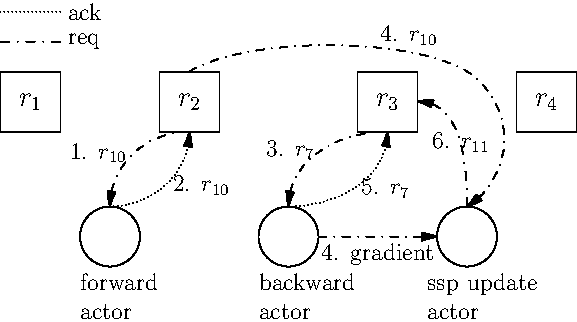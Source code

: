 size(40cm, 0);
unitsize(30, 0);
defaultpen(fontsize(12pt));
real xshiftUnit = 1.1;
pen fillReady = rgb(156,194,230);
pen ackStyle = dotted;
pen reqStyle = dashdotted;
real rsize = 0.5;
real blockUnit = 1;

picture getCircle(pair pos, real r = rsize)
{
    picture pic;
    path pt_circle = circle(pos, r);
    draw(pic, pt_circle);
    return pic;
}

picture blockBox(string s="", real w = blockUnit, real h = blockUnit, pen p = black, pen bgp=white) 
{
  picture pic;
  pair d = (w, h);
  path boxpath = box(-d/2, d/2);
  fill(pic, boxpath, bgp);
  draw(pic, boxpath, p);
  label(pic, s, (0,0), fontsize(14pt));
  return pic;
}

picture getMainPic()
{
    picture pic;

    real yshiftUnit = -1.5;
    real xAxisValue = 1.5xshiftUnit;

    picture ringBuffer1 = shift(-2xAxisValue-blockUnit, 0)*blockBox("$r_1$");
    picture ringBuffer2 = shift(-xAxisValue, 0)*blockBox("$r_2$");
    picture ringBuffer3 = shift(xAxisValue, 0)*blockBox("$r_3$");
    picture ringBuffer4 = shift(2xAxisValue+blockUnit, 0)*blockBox("$r_4$");

    add(pic, ringBuffer1);
    add(pic, ringBuffer2);
    add(pic, ringBuffer3);
    add(pic, ringBuffer4);

    pair ptFWActor = shift(0, 1.5*yshiftUnit)*midpoint(point(ringBuffer1,E)--point(ringBuffer2, W));
    pair ptBWActor = shift(0, 1.5*yshiftUnit)*midpoint(point(ringBuffer2,E)--point(ringBuffer3, W));
    pair ptUpdateActor = shift(0, 1.5*yshiftUnit)*midpoint(point(ringBuffer3,E)--point(ringBuffer4, W));

    picture cirFWActor = getCircle(ptFWActor);
    label(pic, minipage("forward actor", 30pt), point(cirFWActor, S), S);
    picture cirBWActor = getCircle(ptBWActor);
    label(pic, minipage("backward actor", 30pt), point(cirBWActor, S), S);
    picture cirUpdateActor = getCircle(ptUpdateActor);
    label(pic, minipage("ssp update\\ actor", 70pt), point(cirUpdateActor, S)+0.5E, S);

    add(pic, cirFWActor);
    add(pic, cirBWActor);
    add(pic, cirUpdateActor);

    path buffer2ToFWActor = point(ringBuffer2, S){left}..{down}point(cirFWActor, N);
    draw(pic, buffer2ToFWActor, reqStyle, Arrow);
    path FWActorTobuffer2 = point(cirFWActor, N){right}..{up}point(ringBuffer2, S);
    draw(pic, FWActorTobuffer2, ackStyle, Arrow);

    path buffer3ToBWActor = point(ringBuffer3, S){left}..{down}point(cirBWActor, N);
    draw(pic, buffer3ToBWActor, reqStyle, Arrow);
    path BWActorTobuffer3 = point(cirBWActor, N){right}..{up}point(ringBuffer3, S);
    draw(pic, BWActorTobuffer3, ackStyle, Arrow);

    path updateTobuffer3 = point(cirUpdateActor, N){up}..{left}point(ringBuffer3, E);
    draw(pic, updateTobuffer3, reqStyle, Arrow);

    path buffer2ToUpdate = point(ringBuffer2, N).. tension 1.5 ..midpoint(point(ringBuffer3,NE)--point(ringBuffer4, NW))..point(cirUpdateActor,N);
    draw(pic, buffer2ToUpdate, reqStyle, Arrow);

    path backToUpdate = point(cirBWActor, E)..point(cirUpdateActor, W);
    draw(pic, backToUpdate, reqStyle, Arrow);

    label(pic, "1. $r_{10}$", midpoint(buffer2ToFWActor), W);
    label(pic, "2. $r_{10}$", midpoint(FWActorTobuffer2), E);
    label(pic, "3. $r_{7}$", midpoint(buffer3ToBWActor), W);
    label(pic, "5. $r_{7}$", midpoint(BWActorTobuffer3), E);
    label(pic, "4. $r_{10}$", midpoint(buffer2ToUpdate), N);
    label(pic, "6. $r_{11}$", midpoint(updateTobuffer3));
    label(pic, "4. gradient", midpoint(backToUpdate), S);

    picture legendPic;
    draw(legendPic, (0,0)--(1,0), reqStyle);
    label(legendPic, "req", (1,0), E);
    draw(legendPic, (0, 0.5)--(1,0.5), ackStyle);
    label(legendPic, "ack", (1,0.5), E);

    real x = point(ringBuffer1, W).x;
    real y = point(ringBuffer1, N).y + 0.5;
    legendPic = shift(x,y)*legendPic;
    add(pic, legendPic);
    return pic;
}

picture mainPic =getMainPic();
add(mainPic);

